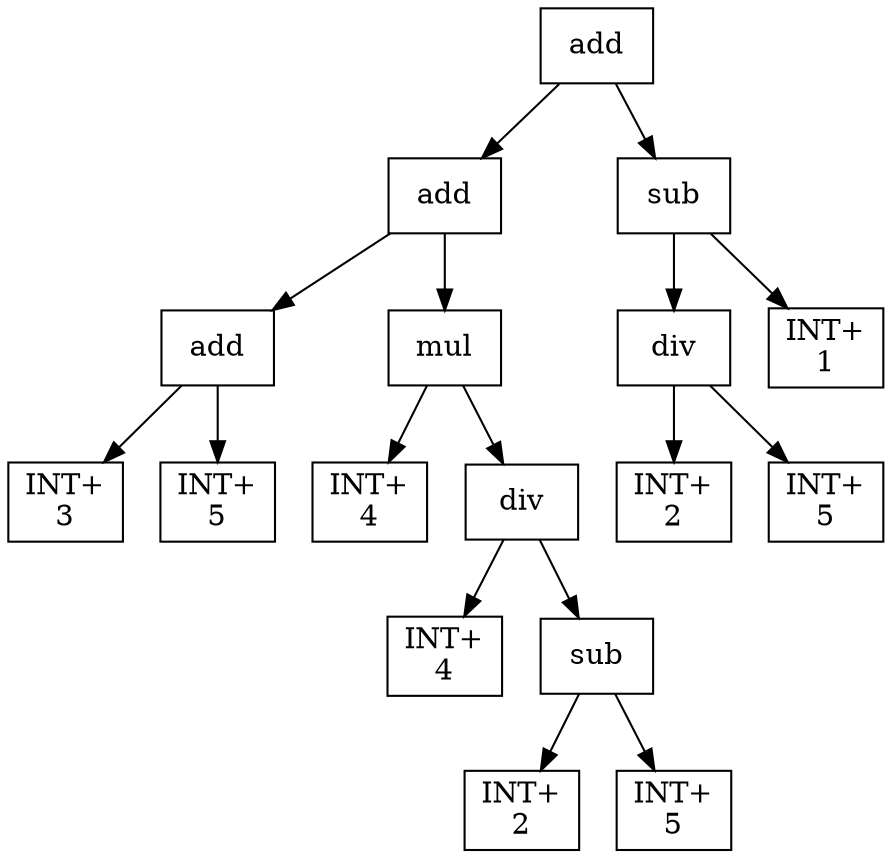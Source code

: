 digraph expr {
  node [shape=box];
  n1 [label="add"];
  n2 [label="add"];
  n3 [label="add"];
  n4 [label="INT+\n3"];
  n5 [label="INT+\n5"];
  n3 -> n4;
  n3 -> n5;
  n6 [label="mul"];
  n7 [label="INT+\n4"];
  n8 [label="div"];
  n9 [label="INT+\n4"];
  n10 [label="sub"];
  n11 [label="INT+\n2"];
  n12 [label="INT+\n5"];
  n10 -> n11;
  n10 -> n12;
  n8 -> n9;
  n8 -> n10;
  n6 -> n7;
  n6 -> n8;
  n2 -> n3;
  n2 -> n6;
  n13 [label="sub"];
  n14 [label="div"];
  n15 [label="INT+\n2"];
  n16 [label="INT+\n5"];
  n14 -> n15;
  n14 -> n16;
  n17 [label="INT+\n1"];
  n13 -> n14;
  n13 -> n17;
  n1 -> n2;
  n1 -> n13;
}